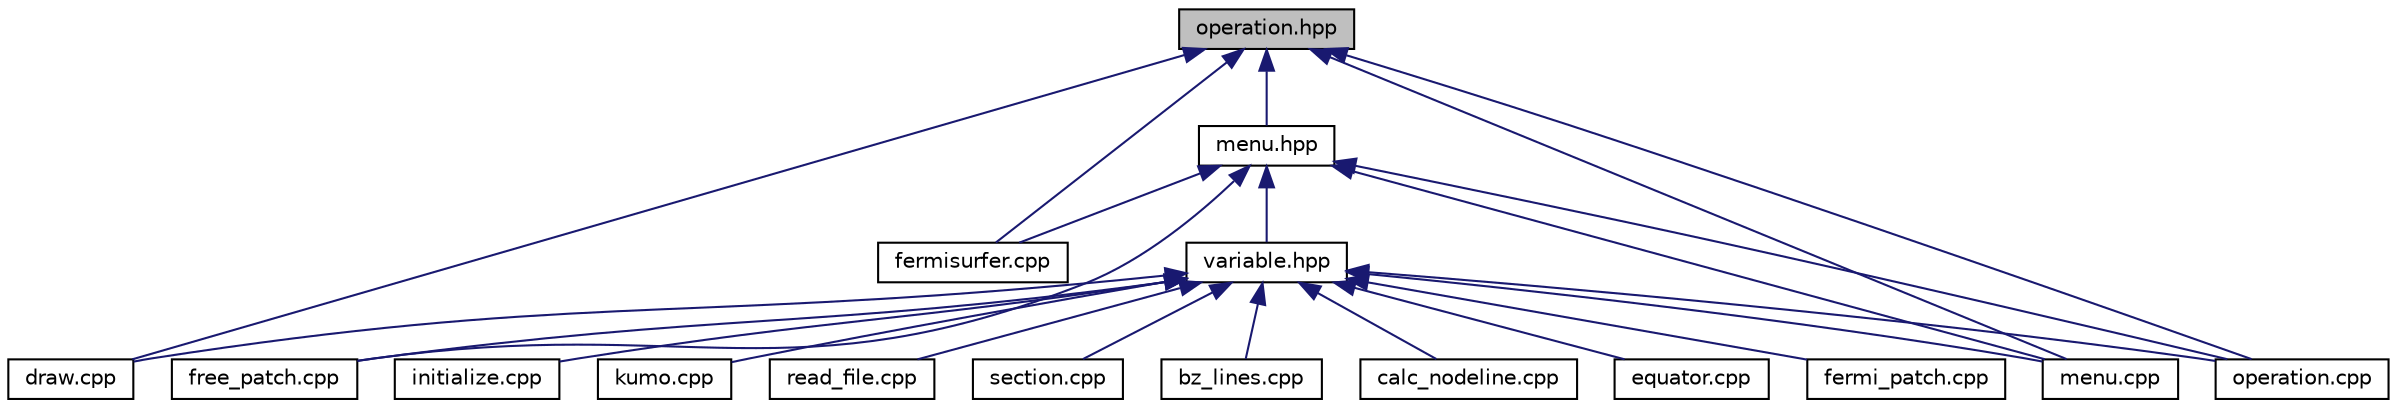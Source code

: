 digraph "operation.hpp"
{
 // LATEX_PDF_SIZE
  edge [fontname="Helvetica",fontsize="10",labelfontname="Helvetica",labelfontsize="10"];
  node [fontname="Helvetica",fontsize="10",shape=record];
  Node1 [label="operation.hpp",height=0.2,width=0.4,color="black", fillcolor="grey75", style="filled", fontcolor="black",tooltip=" "];
  Node1 -> Node2 [dir="back",color="midnightblue",fontsize="10",style="solid",fontname="Helvetica"];
  Node2 [label="menu.hpp",height=0.2,width=0.4,color="black", fillcolor="white", style="filled",URL="$menu_8hpp.html",tooltip=" "];
  Node2 -> Node3 [dir="back",color="midnightblue",fontsize="10",style="solid",fontname="Helvetica"];
  Node3 [label="variable.hpp",height=0.2,width=0.4,color="black", fillcolor="white", style="filled",URL="$variable_8hpp.html",tooltip="Global variables."];
  Node3 -> Node4 [dir="back",color="midnightblue",fontsize="10",style="solid",fontname="Helvetica"];
  Node4 [label="bz_lines.cpp",height=0.2,width=0.4,color="black", fillcolor="white", style="filled",URL="$bz__lines_8cpp.html",tooltip="Compute lines of BZ boundary."];
  Node3 -> Node5 [dir="back",color="midnightblue",fontsize="10",style="solid",fontname="Helvetica"];
  Node5 [label="calc_nodeline.cpp",height=0.2,width=0.4,color="black", fillcolor="white", style="filled",URL="$calc__nodeline_8cpp.html",tooltip="Compute nodal lines."];
  Node3 -> Node6 [dir="back",color="midnightblue",fontsize="10",style="solid",fontname="Helvetica"];
  Node6 [label="draw.cpp",height=0.2,width=0.4,color="black", fillcolor="white", style="filled",URL="$draw_8cpp.html",tooltip="Functions for actual displaying."];
  Node3 -> Node7 [dir="back",color="midnightblue",fontsize="10",style="solid",fontname="Helvetica"];
  Node7 [label="equator.cpp",height=0.2,width=0.4,color="black", fillcolor="white", style="filled",URL="$equator_8cpp.html",tooltip="Compute nodal lines."];
  Node3 -> Node8 [dir="back",color="midnightblue",fontsize="10",style="solid",fontname="Helvetica"];
  Node8 [label="fermi_patch.cpp",height=0.2,width=0.4,color="black", fillcolor="white", style="filled",URL="$fermi__patch_8cpp.html",tooltip="Functions for computing patch of Fermi surface."];
  Node3 -> Node9 [dir="back",color="midnightblue",fontsize="10",style="solid",fontname="Helvetica"];
  Node9 [label="free_patch.cpp",height=0.2,width=0.4,color="black", fillcolor="white", style="filled",URL="$free__patch_8cpp.html",tooltip="Refresh patch."];
  Node3 -> Node10 [dir="back",color="midnightblue",fontsize="10",style="solid",fontname="Helvetica"];
  Node10 [label="initialize.cpp",height=0.2,width=0.4,color="black", fillcolor="white", style="filled",URL="$initialize_8cpp.html",tooltip="Functions that initilize variables."];
  Node3 -> Node11 [dir="back",color="midnightblue",fontsize="10",style="solid",fontname="Helvetica"];
  Node11 [label="kumo.cpp",height=0.2,width=0.4,color="black", fillcolor="white", style="filled",URL="$kumo_8cpp.html",tooltip="Compute  on denser -grid with French-curve (Kumo) interpolation."];
  Node3 -> Node12 [dir="back",color="midnightblue",fontsize="10",style="solid",fontname="Helvetica"];
  Node12 [label="menu.cpp",height=0.2,width=0.4,color="black", fillcolor="white", style="filled",URL="$menu_8cpp.html",tooltip="Create & modify right-click menu. And operate their function."];
  Node3 -> Node13 [dir="back",color="midnightblue",fontsize="10",style="solid",fontname="Helvetica"];
  Node13 [label="operation.cpp",height=0.2,width=0.4,color="black", fillcolor="white", style="filled",URL="$operation_8cpp.html",tooltip="Handle operations associated to mouse drag and window resize."];
  Node3 -> Node14 [dir="back",color="midnightblue",fontsize="10",style="solid",fontname="Helvetica"];
  Node14 [label="read_file.cpp",height=0.2,width=0.4,color="black", fillcolor="white", style="filled",URL="$read__file_8cpp.html",tooltip="Read .frmsf file."];
  Node3 -> Node15 [dir="back",color="midnightblue",fontsize="10",style="solid",fontname="Helvetica"];
  Node15 [label="section.cpp",height=0.2,width=0.4,color="black", fillcolor="white", style="filled",URL="$section_8cpp.html",tooltip="Functions for the 2D Fermi line."];
  Node2 -> Node16 [dir="back",color="midnightblue",fontsize="10",style="solid",fontname="Helvetica"];
  Node16 [label="fermisurfer.cpp",height=0.2,width=0.4,color="black", fillcolor="white", style="filled",URL="$fermisurfer_8cpp.html",tooltip="Main routine."];
  Node2 -> Node9 [dir="back",color="midnightblue",fontsize="10",style="solid",fontname="Helvetica"];
  Node2 -> Node12 [dir="back",color="midnightblue",fontsize="10",style="solid",fontname="Helvetica"];
  Node2 -> Node13 [dir="back",color="midnightblue",fontsize="10",style="solid",fontname="Helvetica"];
  Node1 -> Node6 [dir="back",color="midnightblue",fontsize="10",style="solid",fontname="Helvetica"];
  Node1 -> Node16 [dir="back",color="midnightblue",fontsize="10",style="solid",fontname="Helvetica"];
  Node1 -> Node12 [dir="back",color="midnightblue",fontsize="10",style="solid",fontname="Helvetica"];
  Node1 -> Node13 [dir="back",color="midnightblue",fontsize="10",style="solid",fontname="Helvetica"];
}
